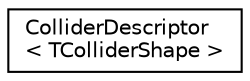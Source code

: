 digraph "Graphical Class Hierarchy"
{
 // LATEX_PDF_SIZE
  edge [fontname="Helvetica",fontsize="10",labelfontname="Helvetica",labelfontsize="10"];
  node [fontname="Helvetica",fontsize="10",shape=record];
  rankdir="LR";
  Node0 [label="ColliderDescriptor\l\< TColliderShape \>",height=0.2,width=0.4,color="black", fillcolor="white", style="filled",URL="$struct_collider_descriptor.html",tooltip=" "];
}
